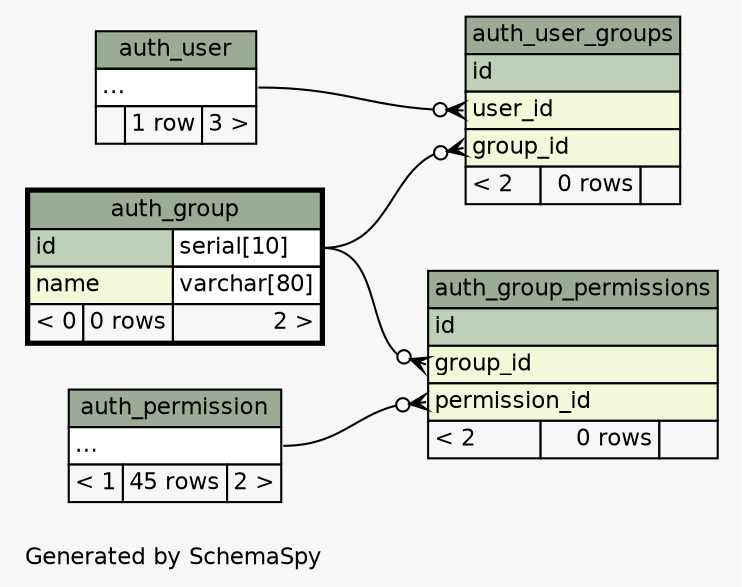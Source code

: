 // dot 2.26.3 on Linux 3.11.0-12-generic
// SchemaSpy rev 590
digraph "twoDegreesRelationshipsDiagram" {
  graph [
    rankdir="RL"
    bgcolor="#f7f7f7"
    label="\nGenerated by SchemaSpy"
    labeljust="l"
    nodesep="0.18"
    ranksep="0.46"
    fontname="Helvetica"
    fontsize="11"
  ];
  node [
    fontname="Helvetica"
    fontsize="11"
    shape="plaintext"
  ];
  edge [
    arrowsize="0.8"
  ];
  "auth_group_permissions":"group_id":w -> "auth_group":"id.type":e [arrowhead=none dir=back arrowtail=crowodot];
  "auth_group_permissions":"permission_id":w -> "auth_permission":"elipses":e [arrowhead=none dir=back arrowtail=crowodot];
  "auth_user_groups":"group_id":w -> "auth_group":"id.type":e [arrowhead=none dir=back arrowtail=crowodot];
  "auth_user_groups":"user_id":w -> "auth_user":"elipses":e [arrowhead=none dir=back arrowtail=crowodot];
  "auth_group" [
    label=<
    <TABLE BORDER="2" CELLBORDER="1" CELLSPACING="0" BGCOLOR="#ffffff">
      <TR><TD COLSPAN="3" BGCOLOR="#9bab96" ALIGN="CENTER">auth_group</TD></TR>
      <TR><TD PORT="id" COLSPAN="2" BGCOLOR="#bed1b8" ALIGN="LEFT">id</TD><TD PORT="id.type" ALIGN="LEFT">serial[10]</TD></TR>
      <TR><TD PORT="name" COLSPAN="2" BGCOLOR="#f4f7da" ALIGN="LEFT">name</TD><TD PORT="name.type" ALIGN="LEFT">varchar[80]</TD></TR>
      <TR><TD ALIGN="LEFT" BGCOLOR="#f7f7f7">&lt; 0</TD><TD ALIGN="RIGHT" BGCOLOR="#f7f7f7">0 rows</TD><TD ALIGN="RIGHT" BGCOLOR="#f7f7f7">2 &gt;</TD></TR>
    </TABLE>>
    URL="auth_group.html"
    tooltip="auth_group"
  ];
  "auth_group_permissions" [
    label=<
    <TABLE BORDER="0" CELLBORDER="1" CELLSPACING="0" BGCOLOR="#ffffff">
      <TR><TD COLSPAN="3" BGCOLOR="#9bab96" ALIGN="CENTER">auth_group_permissions</TD></TR>
      <TR><TD PORT="id" COLSPAN="3" BGCOLOR="#bed1b8" ALIGN="LEFT">id</TD></TR>
      <TR><TD PORT="group_id" COLSPAN="3" BGCOLOR="#f4f7da" ALIGN="LEFT">group_id</TD></TR>
      <TR><TD PORT="permission_id" COLSPAN="3" BGCOLOR="#f4f7da" ALIGN="LEFT">permission_id</TD></TR>
      <TR><TD ALIGN="LEFT" BGCOLOR="#f7f7f7">&lt; 2</TD><TD ALIGN="RIGHT" BGCOLOR="#f7f7f7">0 rows</TD><TD ALIGN="RIGHT" BGCOLOR="#f7f7f7">  </TD></TR>
    </TABLE>>
    URL="auth_group_permissions.html"
    tooltip="auth_group_permissions"
  ];
  "auth_permission" [
    label=<
    <TABLE BORDER="0" CELLBORDER="1" CELLSPACING="0" BGCOLOR="#ffffff">
      <TR><TD COLSPAN="3" BGCOLOR="#9bab96" ALIGN="CENTER">auth_permission</TD></TR>
      <TR><TD PORT="elipses" COLSPAN="3" ALIGN="LEFT">...</TD></TR>
      <TR><TD ALIGN="LEFT" BGCOLOR="#f7f7f7">&lt; 1</TD><TD ALIGN="RIGHT" BGCOLOR="#f7f7f7">45 rows</TD><TD ALIGN="RIGHT" BGCOLOR="#f7f7f7">2 &gt;</TD></TR>
    </TABLE>>
    URL="auth_permission.html"
    tooltip="auth_permission"
  ];
  "auth_user" [
    label=<
    <TABLE BORDER="0" CELLBORDER="1" CELLSPACING="0" BGCOLOR="#ffffff">
      <TR><TD COLSPAN="3" BGCOLOR="#9bab96" ALIGN="CENTER">auth_user</TD></TR>
      <TR><TD PORT="elipses" COLSPAN="3" ALIGN="LEFT">...</TD></TR>
      <TR><TD ALIGN="LEFT" BGCOLOR="#f7f7f7">  </TD><TD ALIGN="RIGHT" BGCOLOR="#f7f7f7">1 row</TD><TD ALIGN="RIGHT" BGCOLOR="#f7f7f7">3 &gt;</TD></TR>
    </TABLE>>
    URL="auth_user.html"
    tooltip="auth_user"
  ];
  "auth_user_groups" [
    label=<
    <TABLE BORDER="0" CELLBORDER="1" CELLSPACING="0" BGCOLOR="#ffffff">
      <TR><TD COLSPAN="3" BGCOLOR="#9bab96" ALIGN="CENTER">auth_user_groups</TD></TR>
      <TR><TD PORT="id" COLSPAN="3" BGCOLOR="#bed1b8" ALIGN="LEFT">id</TD></TR>
      <TR><TD PORT="user_id" COLSPAN="3" BGCOLOR="#f4f7da" ALIGN="LEFT">user_id</TD></TR>
      <TR><TD PORT="group_id" COLSPAN="3" BGCOLOR="#f4f7da" ALIGN="LEFT">group_id</TD></TR>
      <TR><TD ALIGN="LEFT" BGCOLOR="#f7f7f7">&lt; 2</TD><TD ALIGN="RIGHT" BGCOLOR="#f7f7f7">0 rows</TD><TD ALIGN="RIGHT" BGCOLOR="#f7f7f7">  </TD></TR>
    </TABLE>>
    URL="auth_user_groups.html"
    tooltip="auth_user_groups"
  ];
}
